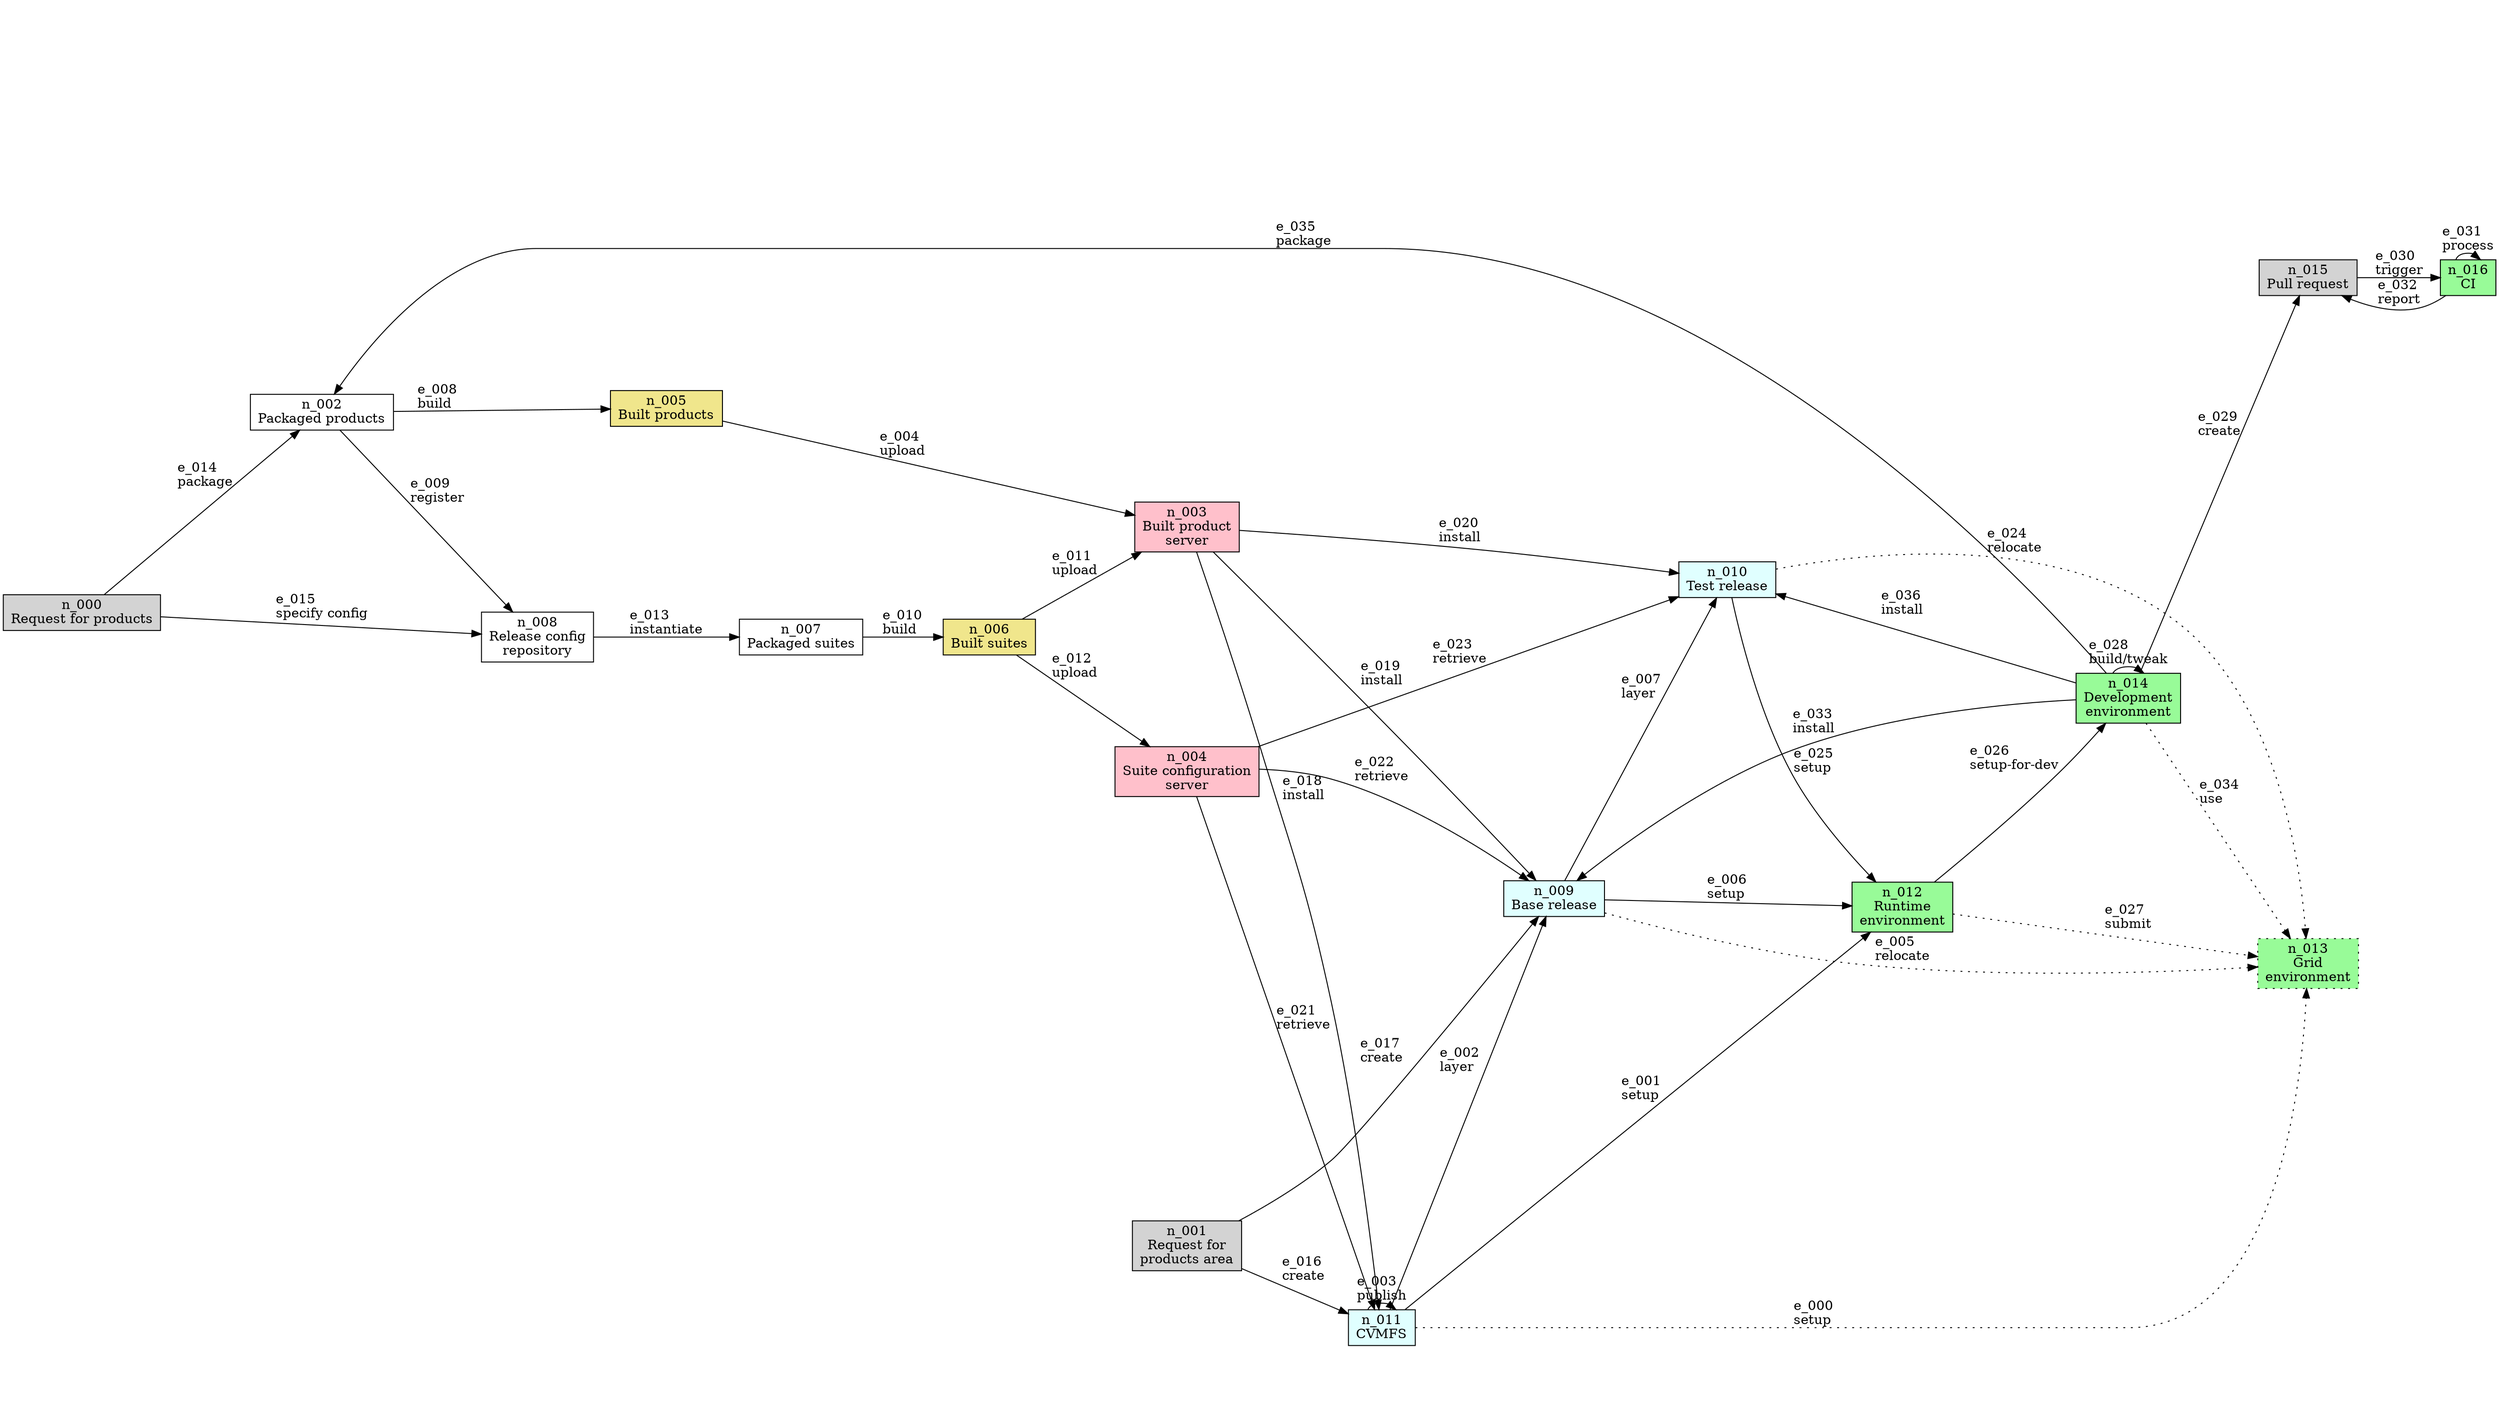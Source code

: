 digraph spack_workflow {

  node [shape="rectangle"]
  nodesep=0.1
  rankdir=LR
  ratio=0.5625

  request_for_products [id="n_000", label="n_000\nRequest for products\n", style=filled, fillcolor=lightgray, href="./remaining_work.html#\N"]
  request_for_products_area [id="n_001", label="n_001\nRequest for\nproducts area\n", style=filled, fillcolor=lightgray, href="./remaining_work.html#\N"]
  packaged_products [id="n_002", label="n_002\nPackaged products", href="./remaining_work.html#\N"]
  scisoft [id="n_003", label="n_003\nBuilt product\nserver\n", style=filled, fillcolor=pink, href="./remaining_work.html#\N"]
  suite_config_server [id="n_004", label="n_004\nSuite configuration\nserver\n", style=filled, fillcolor=pink, href="./remaining_work.html#\N"]
  built_products [id="n_005", label="n_005\nBuilt products\n", style=filled, fillcolor=khaki, href="./remaining_work.html#\N"]
  built_env [id="n_006", label="n_006\nBuilt suites\n", style=filled, fillcolor=khaki, href="./remaining_work.html#\N"]
  packaged_suites [id="n_007", label="n_007\nPackaged suites", href="./remaining_work.html#\N"]
  release_config [id="n_008", label="n_008\nRelease config\nrepository", href="./remaining_work.html#\N"]
  base_release [id="n_009", label="n_009\nBase release\n", style=filled, fillcolor=lightcyan, href="./remaining_work.html#\N"]
  test_release [id="n_010", label="n_010\nTest release\n", style=filled, fillcolor=lightcyan, href="./remaining_work.html#\N"]
  CVMFS [id="n_011", label="n_011\n\N\n", style=filled, fillcolor=lightcyan, href="./remaining_work.html#\N"]
  runtime [id="n_012", label="n_012\nRuntime\nenvironment\n", style=filled, fillcolor=palegreen, href="./remaining_work.html#\N"]
  grid [id="n_013", label="n_013\nGrid\nenvironment\n", style="filled,dotted", fillcolor=palegreen, href="./remaining_work.html#\N"]
  development [id="n_014", label="n_014\nDevelopment\nenvironment\n", style=filled, fillcolor=palegreen, href="./remaining_work.html#\N"]
  PR [id="n_015", label="n_015\nPull request\n", style=filled, fillcolor=lightgray, href="./remaining_work.html#\N"]
  CI [id="n_016", label="n_016\n\N\n", style=filled, fillcolor=palegreen, href="./remaining_work.html#\N"]

  CVMFS -> grid [id="e_000", style=dotted, label="e_000\lsetup\l", href="./remaining_work.html#e_000"]
  CVMFS -> runtime [id="e_001", label="e_001\lsetup\l", href="./remaining_work.html#e_001"]
  CVMFS -> base_release [id="e_002", label="e_002\llayer\l", href="./remaining_work.html#e_002"]
  CVMFS -> CVMFS [id="e_003", label="e_003\lpublish\l", href="./remaining_work.html#e_003"]
  built_products -> scisoft [id="e_004", label="e_004\lupload\l", href="./remaining_work.html#e_004"]
  base_release -> grid [id="e_005", style=dotted, label="e_005\lrelocate\l", href="./remaining_work.html#e_005"]
  base_release -> runtime [id="e_006", label="e_006\lsetup\l", href="./remaining_work.html#e_006"]
  base_release -> test_release[id="e_007", label="e_007\llayer\l", href="./remaining_work.html#e_007"]
  packaged_products -> built_products [id="e_008", label="e_008\lbuild\l", href="./remaining_work.html#e_008"]
  packaged_products -> release_config [id="e_009", label="e_009\lregister\l", href="./remaining_work.html#e_009"]
  packaged_suites -> built_env [id="e_010", label="e_010\lbuild\l", href="./remaining_work.html#e_010"]
  built_env -> scisoft [id="e_011", label="e_011\lupload\l", href="./remaining_work.html#e_011"]
  built_env -> suite_config_server [id="e_012", label="e_012\lupload\l", href="./remaining_work.html#e_012"]
  release_config -> packaged_suites [id="e_013", label="e_013\linstantiate\l", href="./remaining_work.html#e_013"]
  request_for_products -> packaged_products [id="e_014", label="e_014\lpackage\l", href="./remaining_work.html#e_014"]
  request_for_products -> release_config [id="e_015", label="e_015\lspecify config\l", href="./remaining_work.html#e_015"]
  request_for_products_area -> CVMFS [id="e_016", label="e_016\lcreate\l", href="./remaining_work.html#e_016"]
  request_for_products_area -> base_release [id="e_017", label="e_017\lcreate\l", href="./remaining_work.html#e_017"]
  scisoft -> CVMFS [id="e_018", label="e_018\linstall\l", href="./remaining_work.html#e_018"]
  scisoft -> base_release [id="e_019", label="e_019\linstall\l", href="./remaining_work.html#e_019"]
  scisoft -> test_release [id="e_020", label="e_020\linstall\l", href="./remaining_work.html#e_020"]
  suite_config_server -> CVMFS [id="e_021", label="e_021\lretrieve\l", href="./remaining_work.html#e_021"]
  suite_config_server -> base_release [id="e_022", label="e_022\lretrieve\l", href="./remaining_work.html#e_022"]
  suite_config_server -> test_release [id="e_023", label="e_023\lretrieve\l", href="./remaining_work.html#e_023"]
  test_release -> grid [id="e_024", style=dotted, label="e_024\lrelocate\l", href="./remaining_work.html#e_024"]
  test_release -> runtime [id="e_025", label="e_025\lsetup\l", href="./remaining_work.html#e_025"]
  runtime -> development [id="e_026", label="e_026\lsetup-for-dev\l", href="./remaining_work.html#e_026"]
  runtime -> grid [id="e_027", style=dotted, label="e_027\lsubmit\l", href="./remaining_work.html#e_027"]
  development -> development [id="e_028", label="e_028\lbuild/tweak\l", href="./remaining_work.html#e_028"]
  development -> PR [id="e_029", label="e_029\lcreate\l", href="./remaining_work.html#e_029"]
  PR -> CI [id="e_030", label="e_030\ltrigger\l", href="./remaining_work.html#e_030"]
  CI -> CI [id="e_031", label="e_031\lprocess\l", href="./remaining_work.html#e_031"]
  CI -> PR [id="e_032", label="e_032\lreport\l", href="./remaining_work.html#e_032"]
  development -> base_release [id="e_033", label="e_033\linstall\l", href="./remaining_work.html#e_033"]
  development -> grid [id="e_034", style=dotted, label="e_034\luse\l", href="./remaining_work.html#e_034"]
  development -> packaged_products [id="e_035", label="e_035\lpackage\l", href="./remaining_work.html#e_035"]
  development -> test_release [id="e_036", label="e_036\linstall\l", href="./remaining_work.html#e_036"]
}
